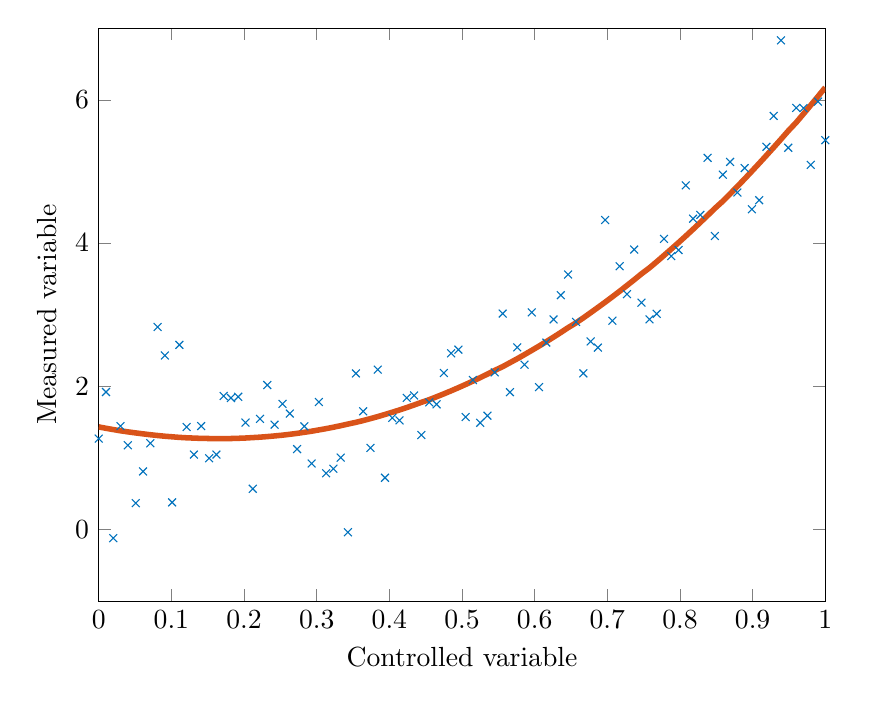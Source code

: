 % This file was created by matlab2tikz.
%
%The latest updates can be retrieved from
%  http://www.mathworks.com/matlabcentral/fileexchange/22022-matlab2tikz-matlab2tikz
%where you can also make suggestions and rate matlab2tikz.
%
\definecolor{mycolor1}{rgb}{0.0,0.447,0.741}%
\definecolor{mycolor2}{rgb}{0.85,0.325,0.098}%
%
\begin{tikzpicture}

\begin{axis}[%
width=0.761\columnwidth,
height=0.6\columnwidth,
at={(0\columnwidth,0\columnwidth)},
scale only axis,
xmin=0,
xmax=1,
xlabel={Controlled variable},
ymin=-1,
ymax=7,
ylabel={Measured variable},
axis background/.style={fill=white}
]
\addplot [color=mycolor1,mark size=2.0pt,only marks,mark=x,mark options={solid},forget plot]
  table[row sep=crcr]{%
0	1.269\\
0.01	1.92\\
0.02	-0.122\\
0.03	1.443\\
0.04	1.176\\
0.051	0.367\\
0.061	0.81\\
0.071	1.204\\
0.081	2.828\\
0.091	2.43\\
0.101	0.378\\
0.111	2.578\\
0.121	1.431\\
0.131	1.046\\
0.141	1.444\\
0.152	0.995\\
0.162	1.046\\
0.172	1.864\\
0.182	1.836\\
0.192	1.853\\
0.202	1.493\\
0.212	0.568\\
0.222	1.545\\
0.232	2.017\\
0.242	1.463\\
0.253	1.754\\
0.263	1.618\\
0.273	1.122\\
0.283	1.44\\
0.293	0.921\\
0.303	1.78\\
0.313	0.785\\
0.323	0.848\\
0.333	1.003\\
0.343	-0.039\\
0.354	2.179\\
0.364	1.65\\
0.374	1.139\\
0.384	2.232\\
0.394	0.722\\
0.404	1.559\\
0.414	1.523\\
0.424	1.838\\
0.434	1.871\\
0.444	1.319\\
0.455	1.775\\
0.465	1.747\\
0.475	2.185\\
0.485	2.46\\
0.495	2.511\\
0.505	1.57\\
0.515	2.087\\
0.525	1.489\\
0.535	1.589\\
0.545	2.193\\
0.556	3.015\\
0.566	1.917\\
0.576	2.543\\
0.586	2.301\\
0.596	3.031\\
0.606	1.988\\
0.616	2.61\\
0.626	2.933\\
0.636	3.272\\
0.646	3.56\\
0.657	2.899\\
0.667	2.18\\
0.677	2.626\\
0.687	2.54\\
0.697	4.321\\
0.707	2.915\\
0.717	3.676\\
0.727	3.286\\
0.737	3.909\\
0.747	3.167\\
0.758	2.934\\
0.768	3.012\\
0.778	4.058\\
0.788	3.817\\
0.798	3.902\\
0.808	4.805\\
0.818	4.34\\
0.828	4.393\\
0.838	5.19\\
0.848	4.098\\
0.859	4.955\\
0.869	5.133\\
0.879	4.705\\
0.889	5.047\\
0.899	4.472\\
0.909	4.598\\
0.919	5.344\\
0.929	5.775\\
0.939	6.831\\
0.949	5.331\\
0.96	5.887\\
0.97	5.884\\
0.98	5.092\\
0.99	5.975\\
1	5.436\\
};
\addplot [color=mycolor2,solid,line width=2.0pt,forget plot]
  table[row sep=crcr]{%
0	1.432\\
0.01	1.413\\
0.02	1.395\\
0.03	1.378\\
0.04	1.363\\
0.051	1.348\\
0.061	1.335\\
0.071	1.323\\
0.081	1.312\\
0.091	1.302\\
0.101	1.294\\
0.111	1.286\\
0.121	1.28\\
0.131	1.276\\
0.141	1.272\\
0.152	1.27\\
0.162	1.269\\
0.172	1.269\\
0.182	1.27\\
0.192	1.273\\
0.202	1.277\\
0.212	1.283\\
0.222	1.289\\
0.232	1.297\\
0.242	1.306\\
0.253	1.317\\
0.263	1.329\\
0.273	1.342\\
0.283	1.357\\
0.293	1.372\\
0.303	1.39\\
0.313	1.408\\
0.323	1.428\\
0.333	1.449\\
0.343	1.472\\
0.354	1.496\\
0.364	1.521\\
0.374	1.548\\
0.384	1.576\\
0.394	1.606\\
0.404	1.637\\
0.414	1.669\\
0.424	1.703\\
0.434	1.738\\
0.444	1.775\\
0.455	1.813\\
0.465	1.853\\
0.475	1.894\\
0.485	1.936\\
0.495	1.98\\
0.505	2.025\\
0.515	2.072\\
0.525	2.12\\
0.535	2.17\\
0.545	2.221\\
0.556	2.274\\
0.566	2.329\\
0.576	2.384\\
0.586	2.442\\
0.596	2.501\\
0.606	2.561\\
0.616	2.623\\
0.626	2.686\\
0.636	2.751\\
0.646	2.818\\
0.657	2.886\\
0.667	2.955\\
0.677	3.027\\
0.687	3.1\\
0.697	3.174\\
0.707	3.25\\
0.717	3.327\\
0.727	3.407\\
0.737	3.487\\
0.747	3.57\\
0.758	3.654\\
0.768	3.739\\
0.778	3.827\\
0.788	3.916\\
0.798	4.006\\
0.808	4.098\\
0.818	4.192\\
0.828	4.288\\
0.838	4.385\\
0.848	4.484\\
0.859	4.585\\
0.869	4.687\\
0.879	4.791\\
0.889	4.896\\
0.899	5.004\\
0.909	5.113\\
0.919	5.224\\
0.929	5.336\\
0.939	5.45\\
0.949	5.566\\
0.96	5.684\\
0.97	5.804\\
0.98	5.925\\
0.99	6.048\\
1	6.173\\
};
\end{axis}
\end{tikzpicture}%
